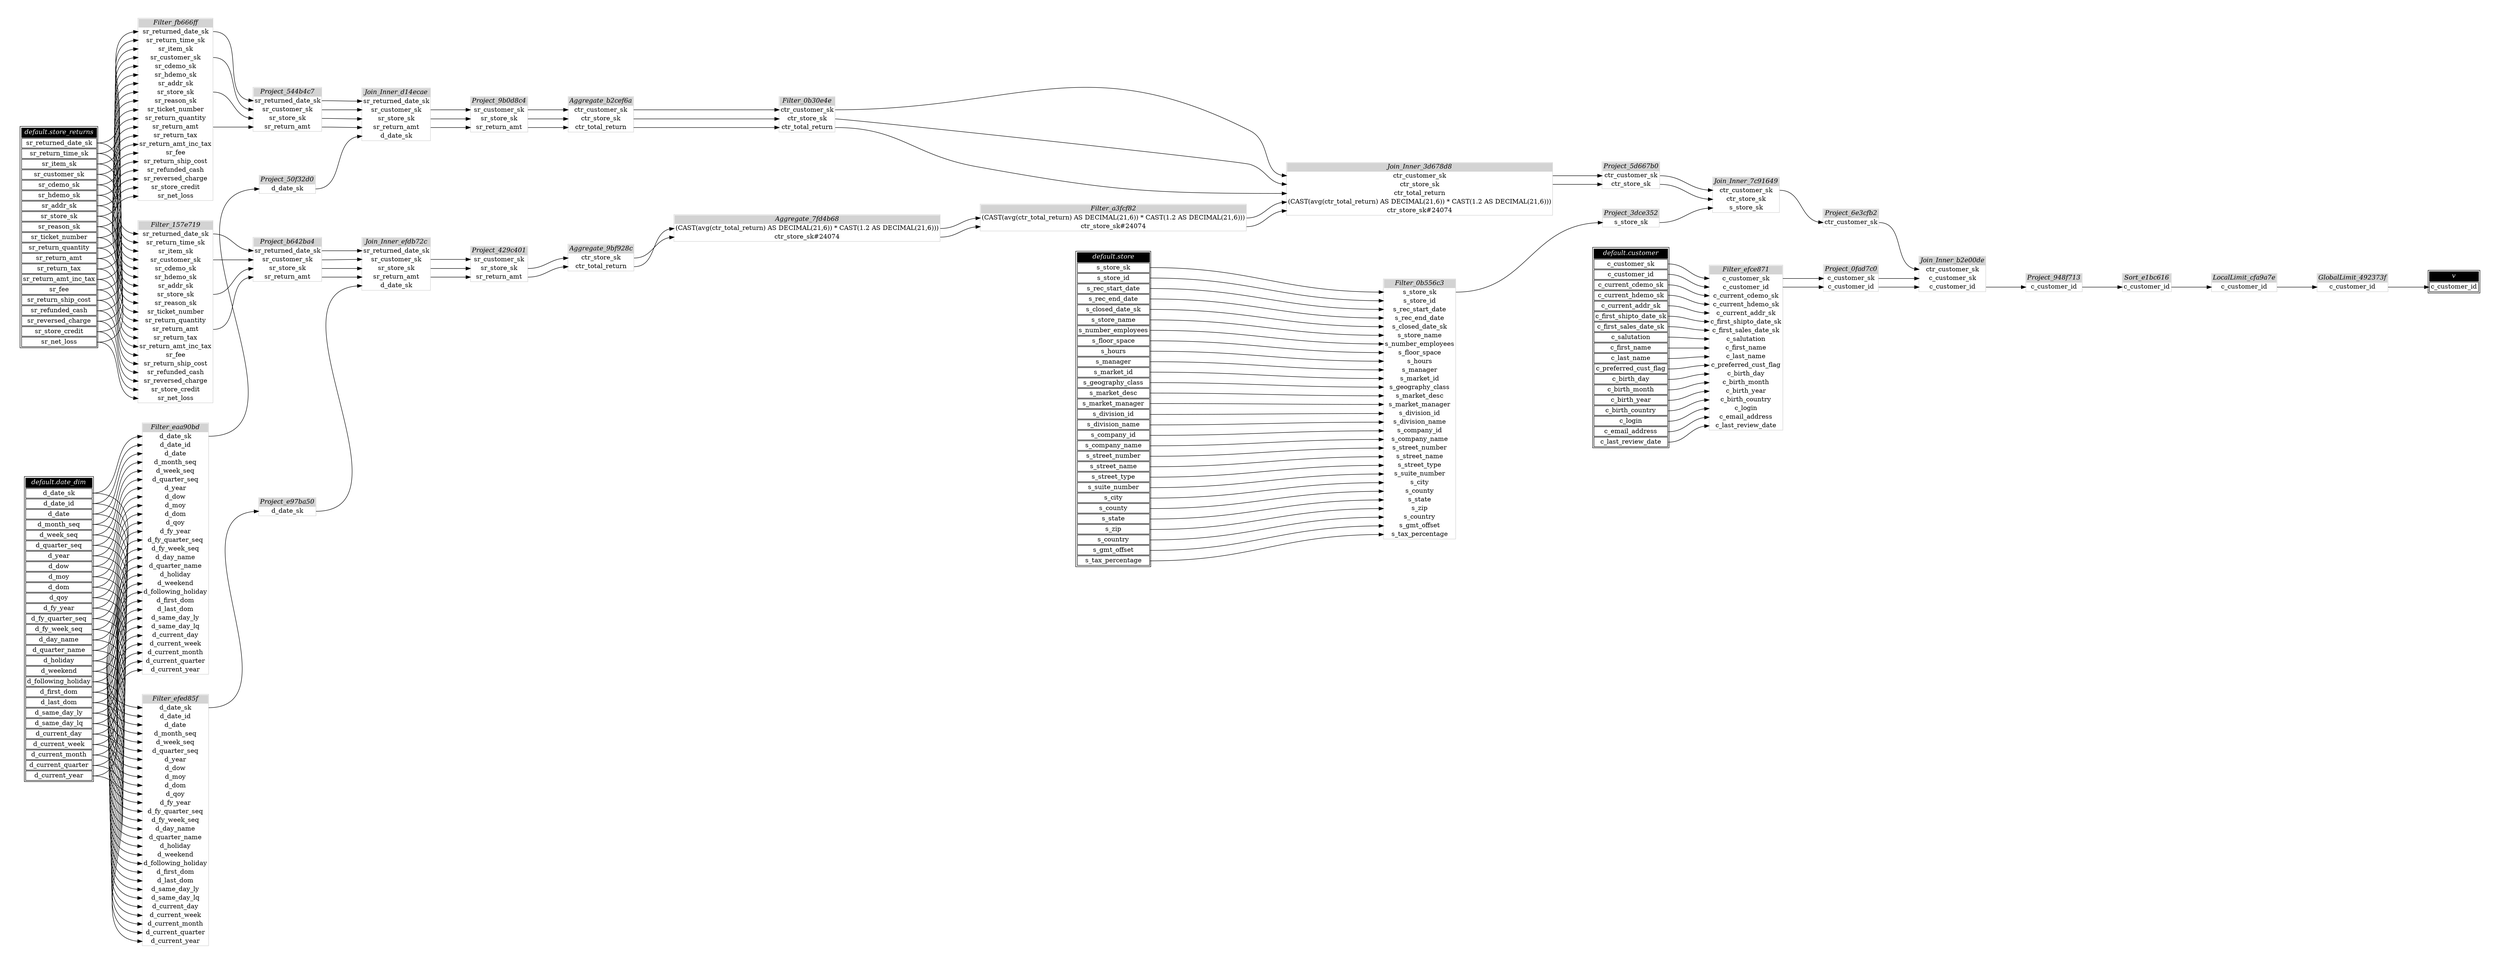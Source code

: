 // Automatically generated by TPCDSFlowTestSuite


digraph {
  graph [pad="0.5" nodesep="0.5" ranksep="1" fontname="Helvetica" rankdir=LR];
  node [shape=plaintext]

  
"Aggregate_7fd4b68" [label=<
<table color="lightgray" border="1" cellborder="0" cellspacing="0">
  <tr><td bgcolor="lightgray" port="nodeName"><i>Aggregate_7fd4b68</i></td></tr>
  <tr><td port="0">(CAST(avg(ctr_total_return) AS DECIMAL(21,6)) * CAST(1.2 AS DECIMAL(21,6)))</td></tr>
<tr><td port="1">ctr_store_sk#24074</td></tr>
</table>>];
     

"Aggregate_9bf928c" [label=<
<table color="lightgray" border="1" cellborder="0" cellspacing="0">
  <tr><td bgcolor="lightgray" port="nodeName"><i>Aggregate_9bf928c</i></td></tr>
  <tr><td port="0">ctr_store_sk</td></tr>
<tr><td port="1">ctr_total_return</td></tr>
</table>>];
     

"Aggregate_b2cef6a" [label=<
<table color="lightgray" border="1" cellborder="0" cellspacing="0">
  <tr><td bgcolor="lightgray" port="nodeName"><i>Aggregate_b2cef6a</i></td></tr>
  <tr><td port="0">ctr_customer_sk</td></tr>
<tr><td port="1">ctr_store_sk</td></tr>
<tr><td port="2">ctr_total_return</td></tr>
</table>>];
     

"Filter_0b30e4e" [label=<
<table color="lightgray" border="1" cellborder="0" cellspacing="0">
  <tr><td bgcolor="lightgray" port="nodeName"><i>Filter_0b30e4e</i></td></tr>
  <tr><td port="0">ctr_customer_sk</td></tr>
<tr><td port="1">ctr_store_sk</td></tr>
<tr><td port="2">ctr_total_return</td></tr>
</table>>];
     

"Filter_0b556c3" [label=<
<table color="lightgray" border="1" cellborder="0" cellspacing="0">
  <tr><td bgcolor="lightgray" port="nodeName"><i>Filter_0b556c3</i></td></tr>
  <tr><td port="0">s_store_sk</td></tr>
<tr><td port="1">s_store_id</td></tr>
<tr><td port="2">s_rec_start_date</td></tr>
<tr><td port="3">s_rec_end_date</td></tr>
<tr><td port="4">s_closed_date_sk</td></tr>
<tr><td port="5">s_store_name</td></tr>
<tr><td port="6">s_number_employees</td></tr>
<tr><td port="7">s_floor_space</td></tr>
<tr><td port="8">s_hours</td></tr>
<tr><td port="9">s_manager</td></tr>
<tr><td port="10">s_market_id</td></tr>
<tr><td port="11">s_geography_class</td></tr>
<tr><td port="12">s_market_desc</td></tr>
<tr><td port="13">s_market_manager</td></tr>
<tr><td port="14">s_division_id</td></tr>
<tr><td port="15">s_division_name</td></tr>
<tr><td port="16">s_company_id</td></tr>
<tr><td port="17">s_company_name</td></tr>
<tr><td port="18">s_street_number</td></tr>
<tr><td port="19">s_street_name</td></tr>
<tr><td port="20">s_street_type</td></tr>
<tr><td port="21">s_suite_number</td></tr>
<tr><td port="22">s_city</td></tr>
<tr><td port="23">s_county</td></tr>
<tr><td port="24">s_state</td></tr>
<tr><td port="25">s_zip</td></tr>
<tr><td port="26">s_country</td></tr>
<tr><td port="27">s_gmt_offset</td></tr>
<tr><td port="28">s_tax_percentage</td></tr>
</table>>];
     

"Filter_157e719" [label=<
<table color="lightgray" border="1" cellborder="0" cellspacing="0">
  <tr><td bgcolor="lightgray" port="nodeName"><i>Filter_157e719</i></td></tr>
  <tr><td port="0">sr_returned_date_sk</td></tr>
<tr><td port="1">sr_return_time_sk</td></tr>
<tr><td port="2">sr_item_sk</td></tr>
<tr><td port="3">sr_customer_sk</td></tr>
<tr><td port="4">sr_cdemo_sk</td></tr>
<tr><td port="5">sr_hdemo_sk</td></tr>
<tr><td port="6">sr_addr_sk</td></tr>
<tr><td port="7">sr_store_sk</td></tr>
<tr><td port="8">sr_reason_sk</td></tr>
<tr><td port="9">sr_ticket_number</td></tr>
<tr><td port="10">sr_return_quantity</td></tr>
<tr><td port="11">sr_return_amt</td></tr>
<tr><td port="12">sr_return_tax</td></tr>
<tr><td port="13">sr_return_amt_inc_tax</td></tr>
<tr><td port="14">sr_fee</td></tr>
<tr><td port="15">sr_return_ship_cost</td></tr>
<tr><td port="16">sr_refunded_cash</td></tr>
<tr><td port="17">sr_reversed_charge</td></tr>
<tr><td port="18">sr_store_credit</td></tr>
<tr><td port="19">sr_net_loss</td></tr>
</table>>];
     

"Filter_a3fcf82" [label=<
<table color="lightgray" border="1" cellborder="0" cellspacing="0">
  <tr><td bgcolor="lightgray" port="nodeName"><i>Filter_a3fcf82</i></td></tr>
  <tr><td port="0">(CAST(avg(ctr_total_return) AS DECIMAL(21,6)) * CAST(1.2 AS DECIMAL(21,6)))</td></tr>
<tr><td port="1">ctr_store_sk#24074</td></tr>
</table>>];
     

"Filter_eaa90bd" [label=<
<table color="lightgray" border="1" cellborder="0" cellspacing="0">
  <tr><td bgcolor="lightgray" port="nodeName"><i>Filter_eaa90bd</i></td></tr>
  <tr><td port="0">d_date_sk</td></tr>
<tr><td port="1">d_date_id</td></tr>
<tr><td port="2">d_date</td></tr>
<tr><td port="3">d_month_seq</td></tr>
<tr><td port="4">d_week_seq</td></tr>
<tr><td port="5">d_quarter_seq</td></tr>
<tr><td port="6">d_year</td></tr>
<tr><td port="7">d_dow</td></tr>
<tr><td port="8">d_moy</td></tr>
<tr><td port="9">d_dom</td></tr>
<tr><td port="10">d_qoy</td></tr>
<tr><td port="11">d_fy_year</td></tr>
<tr><td port="12">d_fy_quarter_seq</td></tr>
<tr><td port="13">d_fy_week_seq</td></tr>
<tr><td port="14">d_day_name</td></tr>
<tr><td port="15">d_quarter_name</td></tr>
<tr><td port="16">d_holiday</td></tr>
<tr><td port="17">d_weekend</td></tr>
<tr><td port="18">d_following_holiday</td></tr>
<tr><td port="19">d_first_dom</td></tr>
<tr><td port="20">d_last_dom</td></tr>
<tr><td port="21">d_same_day_ly</td></tr>
<tr><td port="22">d_same_day_lq</td></tr>
<tr><td port="23">d_current_day</td></tr>
<tr><td port="24">d_current_week</td></tr>
<tr><td port="25">d_current_month</td></tr>
<tr><td port="26">d_current_quarter</td></tr>
<tr><td port="27">d_current_year</td></tr>
</table>>];
     

"Filter_efce871" [label=<
<table color="lightgray" border="1" cellborder="0" cellspacing="0">
  <tr><td bgcolor="lightgray" port="nodeName"><i>Filter_efce871</i></td></tr>
  <tr><td port="0">c_customer_sk</td></tr>
<tr><td port="1">c_customer_id</td></tr>
<tr><td port="2">c_current_cdemo_sk</td></tr>
<tr><td port="3">c_current_hdemo_sk</td></tr>
<tr><td port="4">c_current_addr_sk</td></tr>
<tr><td port="5">c_first_shipto_date_sk</td></tr>
<tr><td port="6">c_first_sales_date_sk</td></tr>
<tr><td port="7">c_salutation</td></tr>
<tr><td port="8">c_first_name</td></tr>
<tr><td port="9">c_last_name</td></tr>
<tr><td port="10">c_preferred_cust_flag</td></tr>
<tr><td port="11">c_birth_day</td></tr>
<tr><td port="12">c_birth_month</td></tr>
<tr><td port="13">c_birth_year</td></tr>
<tr><td port="14">c_birth_country</td></tr>
<tr><td port="15">c_login</td></tr>
<tr><td port="16">c_email_address</td></tr>
<tr><td port="17">c_last_review_date</td></tr>
</table>>];
     

"Filter_efed85f" [label=<
<table color="lightgray" border="1" cellborder="0" cellspacing="0">
  <tr><td bgcolor="lightgray" port="nodeName"><i>Filter_efed85f</i></td></tr>
  <tr><td port="0">d_date_sk</td></tr>
<tr><td port="1">d_date_id</td></tr>
<tr><td port="2">d_date</td></tr>
<tr><td port="3">d_month_seq</td></tr>
<tr><td port="4">d_week_seq</td></tr>
<tr><td port="5">d_quarter_seq</td></tr>
<tr><td port="6">d_year</td></tr>
<tr><td port="7">d_dow</td></tr>
<tr><td port="8">d_moy</td></tr>
<tr><td port="9">d_dom</td></tr>
<tr><td port="10">d_qoy</td></tr>
<tr><td port="11">d_fy_year</td></tr>
<tr><td port="12">d_fy_quarter_seq</td></tr>
<tr><td port="13">d_fy_week_seq</td></tr>
<tr><td port="14">d_day_name</td></tr>
<tr><td port="15">d_quarter_name</td></tr>
<tr><td port="16">d_holiday</td></tr>
<tr><td port="17">d_weekend</td></tr>
<tr><td port="18">d_following_holiday</td></tr>
<tr><td port="19">d_first_dom</td></tr>
<tr><td port="20">d_last_dom</td></tr>
<tr><td port="21">d_same_day_ly</td></tr>
<tr><td port="22">d_same_day_lq</td></tr>
<tr><td port="23">d_current_day</td></tr>
<tr><td port="24">d_current_week</td></tr>
<tr><td port="25">d_current_month</td></tr>
<tr><td port="26">d_current_quarter</td></tr>
<tr><td port="27">d_current_year</td></tr>
</table>>];
     

"Filter_fb666ff" [label=<
<table color="lightgray" border="1" cellborder="0" cellspacing="0">
  <tr><td bgcolor="lightgray" port="nodeName"><i>Filter_fb666ff</i></td></tr>
  <tr><td port="0">sr_returned_date_sk</td></tr>
<tr><td port="1">sr_return_time_sk</td></tr>
<tr><td port="2">sr_item_sk</td></tr>
<tr><td port="3">sr_customer_sk</td></tr>
<tr><td port="4">sr_cdemo_sk</td></tr>
<tr><td port="5">sr_hdemo_sk</td></tr>
<tr><td port="6">sr_addr_sk</td></tr>
<tr><td port="7">sr_store_sk</td></tr>
<tr><td port="8">sr_reason_sk</td></tr>
<tr><td port="9">sr_ticket_number</td></tr>
<tr><td port="10">sr_return_quantity</td></tr>
<tr><td port="11">sr_return_amt</td></tr>
<tr><td port="12">sr_return_tax</td></tr>
<tr><td port="13">sr_return_amt_inc_tax</td></tr>
<tr><td port="14">sr_fee</td></tr>
<tr><td port="15">sr_return_ship_cost</td></tr>
<tr><td port="16">sr_refunded_cash</td></tr>
<tr><td port="17">sr_reversed_charge</td></tr>
<tr><td port="18">sr_store_credit</td></tr>
<tr><td port="19">sr_net_loss</td></tr>
</table>>];
     

"GlobalLimit_492373f" [label=<
<table color="lightgray" border="1" cellborder="0" cellspacing="0">
  <tr><td bgcolor="lightgray" port="nodeName"><i>GlobalLimit_492373f</i></td></tr>
  <tr><td port="0">c_customer_id</td></tr>
</table>>];
     

"Join_Inner_3d678d8" [label=<
<table color="lightgray" border="1" cellborder="0" cellspacing="0">
  <tr><td bgcolor="lightgray" port="nodeName"><i>Join_Inner_3d678d8</i></td></tr>
  <tr><td port="0">ctr_customer_sk</td></tr>
<tr><td port="1">ctr_store_sk</td></tr>
<tr><td port="2">ctr_total_return</td></tr>
<tr><td port="3">(CAST(avg(ctr_total_return) AS DECIMAL(21,6)) * CAST(1.2 AS DECIMAL(21,6)))</td></tr>
<tr><td port="4">ctr_store_sk#24074</td></tr>
</table>>];
     

"Join_Inner_7c91649" [label=<
<table color="lightgray" border="1" cellborder="0" cellspacing="0">
  <tr><td bgcolor="lightgray" port="nodeName"><i>Join_Inner_7c91649</i></td></tr>
  <tr><td port="0">ctr_customer_sk</td></tr>
<tr><td port="1">ctr_store_sk</td></tr>
<tr><td port="2">s_store_sk</td></tr>
</table>>];
     

"Join_Inner_b2e00de" [label=<
<table color="lightgray" border="1" cellborder="0" cellspacing="0">
  <tr><td bgcolor="lightgray" port="nodeName"><i>Join_Inner_b2e00de</i></td></tr>
  <tr><td port="0">ctr_customer_sk</td></tr>
<tr><td port="1">c_customer_sk</td></tr>
<tr><td port="2">c_customer_id</td></tr>
</table>>];
     

"Join_Inner_d14ecae" [label=<
<table color="lightgray" border="1" cellborder="0" cellspacing="0">
  <tr><td bgcolor="lightgray" port="nodeName"><i>Join_Inner_d14ecae</i></td></tr>
  <tr><td port="0">sr_returned_date_sk</td></tr>
<tr><td port="1">sr_customer_sk</td></tr>
<tr><td port="2">sr_store_sk</td></tr>
<tr><td port="3">sr_return_amt</td></tr>
<tr><td port="4">d_date_sk</td></tr>
</table>>];
     

"Join_Inner_efdb72c" [label=<
<table color="lightgray" border="1" cellborder="0" cellspacing="0">
  <tr><td bgcolor="lightgray" port="nodeName"><i>Join_Inner_efdb72c</i></td></tr>
  <tr><td port="0">sr_returned_date_sk</td></tr>
<tr><td port="1">sr_customer_sk</td></tr>
<tr><td port="2">sr_store_sk</td></tr>
<tr><td port="3">sr_return_amt</td></tr>
<tr><td port="4">d_date_sk</td></tr>
</table>>];
     

"LocalLimit_cfa9a7e" [label=<
<table color="lightgray" border="1" cellborder="0" cellspacing="0">
  <tr><td bgcolor="lightgray" port="nodeName"><i>LocalLimit_cfa9a7e</i></td></tr>
  <tr><td port="0">c_customer_id</td></tr>
</table>>];
     

"Project_0fad7c0" [label=<
<table color="lightgray" border="1" cellborder="0" cellspacing="0">
  <tr><td bgcolor="lightgray" port="nodeName"><i>Project_0fad7c0</i></td></tr>
  <tr><td port="0">c_customer_sk</td></tr>
<tr><td port="1">c_customer_id</td></tr>
</table>>];
     

"Project_3dce352" [label=<
<table color="lightgray" border="1" cellborder="0" cellspacing="0">
  <tr><td bgcolor="lightgray" port="nodeName"><i>Project_3dce352</i></td></tr>
  <tr><td port="0">s_store_sk</td></tr>
</table>>];
     

"Project_429c401" [label=<
<table color="lightgray" border="1" cellborder="0" cellspacing="0">
  <tr><td bgcolor="lightgray" port="nodeName"><i>Project_429c401</i></td></tr>
  <tr><td port="0">sr_customer_sk</td></tr>
<tr><td port="1">sr_store_sk</td></tr>
<tr><td port="2">sr_return_amt</td></tr>
</table>>];
     

"Project_50f32d0" [label=<
<table color="lightgray" border="1" cellborder="0" cellspacing="0">
  <tr><td bgcolor="lightgray" port="nodeName"><i>Project_50f32d0</i></td></tr>
  <tr><td port="0">d_date_sk</td></tr>
</table>>];
     

"Project_544b4c7" [label=<
<table color="lightgray" border="1" cellborder="0" cellspacing="0">
  <tr><td bgcolor="lightgray" port="nodeName"><i>Project_544b4c7</i></td></tr>
  <tr><td port="0">sr_returned_date_sk</td></tr>
<tr><td port="1">sr_customer_sk</td></tr>
<tr><td port="2">sr_store_sk</td></tr>
<tr><td port="3">sr_return_amt</td></tr>
</table>>];
     

"Project_5d667b0" [label=<
<table color="lightgray" border="1" cellborder="0" cellspacing="0">
  <tr><td bgcolor="lightgray" port="nodeName"><i>Project_5d667b0</i></td></tr>
  <tr><td port="0">ctr_customer_sk</td></tr>
<tr><td port="1">ctr_store_sk</td></tr>
</table>>];
     

"Project_6e3cfb2" [label=<
<table color="lightgray" border="1" cellborder="0" cellspacing="0">
  <tr><td bgcolor="lightgray" port="nodeName"><i>Project_6e3cfb2</i></td></tr>
  <tr><td port="0">ctr_customer_sk</td></tr>
</table>>];
     

"Project_948f713" [label=<
<table color="lightgray" border="1" cellborder="0" cellspacing="0">
  <tr><td bgcolor="lightgray" port="nodeName"><i>Project_948f713</i></td></tr>
  <tr><td port="0">c_customer_id</td></tr>
</table>>];
     

"Project_9b0d8c4" [label=<
<table color="lightgray" border="1" cellborder="0" cellspacing="0">
  <tr><td bgcolor="lightgray" port="nodeName"><i>Project_9b0d8c4</i></td></tr>
  <tr><td port="0">sr_customer_sk</td></tr>
<tr><td port="1">sr_store_sk</td></tr>
<tr><td port="2">sr_return_amt</td></tr>
</table>>];
     

"Project_b642ba4" [label=<
<table color="lightgray" border="1" cellborder="0" cellspacing="0">
  <tr><td bgcolor="lightgray" port="nodeName"><i>Project_b642ba4</i></td></tr>
  <tr><td port="0">sr_returned_date_sk</td></tr>
<tr><td port="1">sr_customer_sk</td></tr>
<tr><td port="2">sr_store_sk</td></tr>
<tr><td port="3">sr_return_amt</td></tr>
</table>>];
     

"Project_e97ba50" [label=<
<table color="lightgray" border="1" cellborder="0" cellspacing="0">
  <tr><td bgcolor="lightgray" port="nodeName"><i>Project_e97ba50</i></td></tr>
  <tr><td port="0">d_date_sk</td></tr>
</table>>];
     

"Sort_e1bc616" [label=<
<table color="lightgray" border="1" cellborder="0" cellspacing="0">
  <tr><td bgcolor="lightgray" port="nodeName"><i>Sort_e1bc616</i></td></tr>
  <tr><td port="0">c_customer_id</td></tr>
</table>>];
     

"default.customer" [color="black" label=<
<table>
  <tr><td bgcolor="black" port="nodeName"><i><font color="white">default.customer</font></i></td></tr>
  <tr><td port="0">c_customer_sk</td></tr>
<tr><td port="1">c_customer_id</td></tr>
<tr><td port="2">c_current_cdemo_sk</td></tr>
<tr><td port="3">c_current_hdemo_sk</td></tr>
<tr><td port="4">c_current_addr_sk</td></tr>
<tr><td port="5">c_first_shipto_date_sk</td></tr>
<tr><td port="6">c_first_sales_date_sk</td></tr>
<tr><td port="7">c_salutation</td></tr>
<tr><td port="8">c_first_name</td></tr>
<tr><td port="9">c_last_name</td></tr>
<tr><td port="10">c_preferred_cust_flag</td></tr>
<tr><td port="11">c_birth_day</td></tr>
<tr><td port="12">c_birth_month</td></tr>
<tr><td port="13">c_birth_year</td></tr>
<tr><td port="14">c_birth_country</td></tr>
<tr><td port="15">c_login</td></tr>
<tr><td port="16">c_email_address</td></tr>
<tr><td port="17">c_last_review_date</td></tr>
</table>>];
     

"default.date_dim" [color="black" label=<
<table>
  <tr><td bgcolor="black" port="nodeName"><i><font color="white">default.date_dim</font></i></td></tr>
  <tr><td port="0">d_date_sk</td></tr>
<tr><td port="1">d_date_id</td></tr>
<tr><td port="2">d_date</td></tr>
<tr><td port="3">d_month_seq</td></tr>
<tr><td port="4">d_week_seq</td></tr>
<tr><td port="5">d_quarter_seq</td></tr>
<tr><td port="6">d_year</td></tr>
<tr><td port="7">d_dow</td></tr>
<tr><td port="8">d_moy</td></tr>
<tr><td port="9">d_dom</td></tr>
<tr><td port="10">d_qoy</td></tr>
<tr><td port="11">d_fy_year</td></tr>
<tr><td port="12">d_fy_quarter_seq</td></tr>
<tr><td port="13">d_fy_week_seq</td></tr>
<tr><td port="14">d_day_name</td></tr>
<tr><td port="15">d_quarter_name</td></tr>
<tr><td port="16">d_holiday</td></tr>
<tr><td port="17">d_weekend</td></tr>
<tr><td port="18">d_following_holiday</td></tr>
<tr><td port="19">d_first_dom</td></tr>
<tr><td port="20">d_last_dom</td></tr>
<tr><td port="21">d_same_day_ly</td></tr>
<tr><td port="22">d_same_day_lq</td></tr>
<tr><td port="23">d_current_day</td></tr>
<tr><td port="24">d_current_week</td></tr>
<tr><td port="25">d_current_month</td></tr>
<tr><td port="26">d_current_quarter</td></tr>
<tr><td port="27">d_current_year</td></tr>
</table>>];
     

"default.store" [color="black" label=<
<table>
  <tr><td bgcolor="black" port="nodeName"><i><font color="white">default.store</font></i></td></tr>
  <tr><td port="0">s_store_sk</td></tr>
<tr><td port="1">s_store_id</td></tr>
<tr><td port="2">s_rec_start_date</td></tr>
<tr><td port="3">s_rec_end_date</td></tr>
<tr><td port="4">s_closed_date_sk</td></tr>
<tr><td port="5">s_store_name</td></tr>
<tr><td port="6">s_number_employees</td></tr>
<tr><td port="7">s_floor_space</td></tr>
<tr><td port="8">s_hours</td></tr>
<tr><td port="9">s_manager</td></tr>
<tr><td port="10">s_market_id</td></tr>
<tr><td port="11">s_geography_class</td></tr>
<tr><td port="12">s_market_desc</td></tr>
<tr><td port="13">s_market_manager</td></tr>
<tr><td port="14">s_division_id</td></tr>
<tr><td port="15">s_division_name</td></tr>
<tr><td port="16">s_company_id</td></tr>
<tr><td port="17">s_company_name</td></tr>
<tr><td port="18">s_street_number</td></tr>
<tr><td port="19">s_street_name</td></tr>
<tr><td port="20">s_street_type</td></tr>
<tr><td port="21">s_suite_number</td></tr>
<tr><td port="22">s_city</td></tr>
<tr><td port="23">s_county</td></tr>
<tr><td port="24">s_state</td></tr>
<tr><td port="25">s_zip</td></tr>
<tr><td port="26">s_country</td></tr>
<tr><td port="27">s_gmt_offset</td></tr>
<tr><td port="28">s_tax_percentage</td></tr>
</table>>];
     

"default.store_returns" [color="black" label=<
<table>
  <tr><td bgcolor="black" port="nodeName"><i><font color="white">default.store_returns</font></i></td></tr>
  <tr><td port="0">sr_returned_date_sk</td></tr>
<tr><td port="1">sr_return_time_sk</td></tr>
<tr><td port="2">sr_item_sk</td></tr>
<tr><td port="3">sr_customer_sk</td></tr>
<tr><td port="4">sr_cdemo_sk</td></tr>
<tr><td port="5">sr_hdemo_sk</td></tr>
<tr><td port="6">sr_addr_sk</td></tr>
<tr><td port="7">sr_store_sk</td></tr>
<tr><td port="8">sr_reason_sk</td></tr>
<tr><td port="9">sr_ticket_number</td></tr>
<tr><td port="10">sr_return_quantity</td></tr>
<tr><td port="11">sr_return_amt</td></tr>
<tr><td port="12">sr_return_tax</td></tr>
<tr><td port="13">sr_return_amt_inc_tax</td></tr>
<tr><td port="14">sr_fee</td></tr>
<tr><td port="15">sr_return_ship_cost</td></tr>
<tr><td port="16">sr_refunded_cash</td></tr>
<tr><td port="17">sr_reversed_charge</td></tr>
<tr><td port="18">sr_store_credit</td></tr>
<tr><td port="19">sr_net_loss</td></tr>
</table>>];
     

"v" [color="black" label=<
<table>
  <tr><td bgcolor="black" port="nodeName"><i><font color="white">v</font></i></td></tr>
  <tr><td port="0">c_customer_id</td></tr>
</table>>];
     
  "Aggregate_7fd4b68":0 -> "Filter_a3fcf82":0;
"Aggregate_7fd4b68":1 -> "Filter_a3fcf82":1;
"Aggregate_9bf928c":0 -> "Aggregate_7fd4b68":1;
"Aggregate_9bf928c":1 -> "Aggregate_7fd4b68":0;
"Aggregate_b2cef6a":0 -> "Filter_0b30e4e":0;
"Aggregate_b2cef6a":1 -> "Filter_0b30e4e":1;
"Aggregate_b2cef6a":2 -> "Filter_0b30e4e":2;
"Filter_0b30e4e":0 -> "Join_Inner_3d678d8":0;
"Filter_0b30e4e":1 -> "Join_Inner_3d678d8":1;
"Filter_0b30e4e":2 -> "Join_Inner_3d678d8":2;
"Filter_0b556c3":0 -> "Project_3dce352":0;
"Filter_157e719":0 -> "Project_b642ba4":0;
"Filter_157e719":11 -> "Project_b642ba4":3;
"Filter_157e719":3 -> "Project_b642ba4":1;
"Filter_157e719":7 -> "Project_b642ba4":2;
"Filter_a3fcf82":0 -> "Join_Inner_3d678d8":3;
"Filter_a3fcf82":1 -> "Join_Inner_3d678d8":4;
"Filter_eaa90bd":0 -> "Project_50f32d0":0;
"Filter_efce871":0 -> "Project_0fad7c0":0;
"Filter_efce871":1 -> "Project_0fad7c0":1;
"Filter_efed85f":0 -> "Project_e97ba50":0;
"Filter_fb666ff":0 -> "Project_544b4c7":0;
"Filter_fb666ff":11 -> "Project_544b4c7":3;
"Filter_fb666ff":3 -> "Project_544b4c7":1;
"Filter_fb666ff":7 -> "Project_544b4c7":2;
"GlobalLimit_492373f":0 -> "v":0;
"Join_Inner_3d678d8":0 -> "Project_5d667b0":0;
"Join_Inner_3d678d8":1 -> "Project_5d667b0":1;
"Join_Inner_7c91649":0 -> "Project_6e3cfb2":0;
"Join_Inner_b2e00de":2 -> "Project_948f713":0;
"Join_Inner_d14ecae":1 -> "Project_9b0d8c4":0;
"Join_Inner_d14ecae":2 -> "Project_9b0d8c4":1;
"Join_Inner_d14ecae":3 -> "Project_9b0d8c4":2;
"Join_Inner_efdb72c":1 -> "Project_429c401":0;
"Join_Inner_efdb72c":2 -> "Project_429c401":1;
"Join_Inner_efdb72c":3 -> "Project_429c401":2;
"LocalLimit_cfa9a7e":0 -> "GlobalLimit_492373f":0;
"Project_0fad7c0":0 -> "Join_Inner_b2e00de":1;
"Project_0fad7c0":1 -> "Join_Inner_b2e00de":2;
"Project_3dce352":0 -> "Join_Inner_7c91649":2;
"Project_429c401":1 -> "Aggregate_9bf928c":0;
"Project_429c401":2 -> "Aggregate_9bf928c":1;
"Project_50f32d0":0 -> "Join_Inner_d14ecae":4;
"Project_544b4c7":0 -> "Join_Inner_d14ecae":0;
"Project_544b4c7":1 -> "Join_Inner_d14ecae":1;
"Project_544b4c7":2 -> "Join_Inner_d14ecae":2;
"Project_544b4c7":3 -> "Join_Inner_d14ecae":3;
"Project_5d667b0":0 -> "Join_Inner_7c91649":0;
"Project_5d667b0":1 -> "Join_Inner_7c91649":1;
"Project_6e3cfb2":0 -> "Join_Inner_b2e00de":0;
"Project_948f713":0 -> "Sort_e1bc616":0;
"Project_9b0d8c4":0 -> "Aggregate_b2cef6a":0;
"Project_9b0d8c4":1 -> "Aggregate_b2cef6a":1;
"Project_9b0d8c4":2 -> "Aggregate_b2cef6a":2;
"Project_b642ba4":0 -> "Join_Inner_efdb72c":0;
"Project_b642ba4":1 -> "Join_Inner_efdb72c":1;
"Project_b642ba4":2 -> "Join_Inner_efdb72c":2;
"Project_b642ba4":3 -> "Join_Inner_efdb72c":3;
"Project_e97ba50":0 -> "Join_Inner_efdb72c":4;
"Sort_e1bc616":0 -> "LocalLimit_cfa9a7e":0;
"default.customer":0 -> "Filter_efce871":0;
"default.customer":1 -> "Filter_efce871":1;
"default.customer":10 -> "Filter_efce871":10;
"default.customer":11 -> "Filter_efce871":11;
"default.customer":12 -> "Filter_efce871":12;
"default.customer":13 -> "Filter_efce871":13;
"default.customer":14 -> "Filter_efce871":14;
"default.customer":15 -> "Filter_efce871":15;
"default.customer":16 -> "Filter_efce871":16;
"default.customer":17 -> "Filter_efce871":17;
"default.customer":2 -> "Filter_efce871":2;
"default.customer":3 -> "Filter_efce871":3;
"default.customer":4 -> "Filter_efce871":4;
"default.customer":5 -> "Filter_efce871":5;
"default.customer":6 -> "Filter_efce871":6;
"default.customer":7 -> "Filter_efce871":7;
"default.customer":8 -> "Filter_efce871":8;
"default.customer":9 -> "Filter_efce871":9;
"default.date_dim":0 -> "Filter_eaa90bd":0;
"default.date_dim":0 -> "Filter_efed85f":0;
"default.date_dim":1 -> "Filter_eaa90bd":1;
"default.date_dim":1 -> "Filter_efed85f":1;
"default.date_dim":10 -> "Filter_eaa90bd":10;
"default.date_dim":10 -> "Filter_efed85f":10;
"default.date_dim":11 -> "Filter_eaa90bd":11;
"default.date_dim":11 -> "Filter_efed85f":11;
"default.date_dim":12 -> "Filter_eaa90bd":12;
"default.date_dim":12 -> "Filter_efed85f":12;
"default.date_dim":13 -> "Filter_eaa90bd":13;
"default.date_dim":13 -> "Filter_efed85f":13;
"default.date_dim":14 -> "Filter_eaa90bd":14;
"default.date_dim":14 -> "Filter_efed85f":14;
"default.date_dim":15 -> "Filter_eaa90bd":15;
"default.date_dim":15 -> "Filter_efed85f":15;
"default.date_dim":16 -> "Filter_eaa90bd":16;
"default.date_dim":16 -> "Filter_efed85f":16;
"default.date_dim":17 -> "Filter_eaa90bd":17;
"default.date_dim":17 -> "Filter_efed85f":17;
"default.date_dim":18 -> "Filter_eaa90bd":18;
"default.date_dim":18 -> "Filter_efed85f":18;
"default.date_dim":19 -> "Filter_eaa90bd":19;
"default.date_dim":19 -> "Filter_efed85f":19;
"default.date_dim":2 -> "Filter_eaa90bd":2;
"default.date_dim":2 -> "Filter_efed85f":2;
"default.date_dim":20 -> "Filter_eaa90bd":20;
"default.date_dim":20 -> "Filter_efed85f":20;
"default.date_dim":21 -> "Filter_eaa90bd":21;
"default.date_dim":21 -> "Filter_efed85f":21;
"default.date_dim":22 -> "Filter_eaa90bd":22;
"default.date_dim":22 -> "Filter_efed85f":22;
"default.date_dim":23 -> "Filter_eaa90bd":23;
"default.date_dim":23 -> "Filter_efed85f":23;
"default.date_dim":24 -> "Filter_eaa90bd":24;
"default.date_dim":24 -> "Filter_efed85f":24;
"default.date_dim":25 -> "Filter_eaa90bd":25;
"default.date_dim":25 -> "Filter_efed85f":25;
"default.date_dim":26 -> "Filter_eaa90bd":26;
"default.date_dim":26 -> "Filter_efed85f":26;
"default.date_dim":27 -> "Filter_eaa90bd":27;
"default.date_dim":27 -> "Filter_efed85f":27;
"default.date_dim":3 -> "Filter_eaa90bd":3;
"default.date_dim":3 -> "Filter_efed85f":3;
"default.date_dim":4 -> "Filter_eaa90bd":4;
"default.date_dim":4 -> "Filter_efed85f":4;
"default.date_dim":5 -> "Filter_eaa90bd":5;
"default.date_dim":5 -> "Filter_efed85f":5;
"default.date_dim":6 -> "Filter_eaa90bd":6;
"default.date_dim":6 -> "Filter_efed85f":6;
"default.date_dim":7 -> "Filter_eaa90bd":7;
"default.date_dim":7 -> "Filter_efed85f":7;
"default.date_dim":8 -> "Filter_eaa90bd":8;
"default.date_dim":8 -> "Filter_efed85f":8;
"default.date_dim":9 -> "Filter_eaa90bd":9;
"default.date_dim":9 -> "Filter_efed85f":9;
"default.store":0 -> "Filter_0b556c3":0;
"default.store":1 -> "Filter_0b556c3":1;
"default.store":10 -> "Filter_0b556c3":10;
"default.store":11 -> "Filter_0b556c3":11;
"default.store":12 -> "Filter_0b556c3":12;
"default.store":13 -> "Filter_0b556c3":13;
"default.store":14 -> "Filter_0b556c3":14;
"default.store":15 -> "Filter_0b556c3":15;
"default.store":16 -> "Filter_0b556c3":16;
"default.store":17 -> "Filter_0b556c3":17;
"default.store":18 -> "Filter_0b556c3":18;
"default.store":19 -> "Filter_0b556c3":19;
"default.store":2 -> "Filter_0b556c3":2;
"default.store":20 -> "Filter_0b556c3":20;
"default.store":21 -> "Filter_0b556c3":21;
"default.store":22 -> "Filter_0b556c3":22;
"default.store":23 -> "Filter_0b556c3":23;
"default.store":24 -> "Filter_0b556c3":24;
"default.store":25 -> "Filter_0b556c3":25;
"default.store":26 -> "Filter_0b556c3":26;
"default.store":27 -> "Filter_0b556c3":27;
"default.store":28 -> "Filter_0b556c3":28;
"default.store":3 -> "Filter_0b556c3":3;
"default.store":4 -> "Filter_0b556c3":4;
"default.store":5 -> "Filter_0b556c3":5;
"default.store":6 -> "Filter_0b556c3":6;
"default.store":7 -> "Filter_0b556c3":7;
"default.store":8 -> "Filter_0b556c3":8;
"default.store":9 -> "Filter_0b556c3":9;
"default.store_returns":0 -> "Filter_157e719":0;
"default.store_returns":0 -> "Filter_fb666ff":0;
"default.store_returns":1 -> "Filter_157e719":1;
"default.store_returns":1 -> "Filter_fb666ff":1;
"default.store_returns":10 -> "Filter_157e719":10;
"default.store_returns":10 -> "Filter_fb666ff":10;
"default.store_returns":11 -> "Filter_157e719":11;
"default.store_returns":11 -> "Filter_fb666ff":11;
"default.store_returns":12 -> "Filter_157e719":12;
"default.store_returns":12 -> "Filter_fb666ff":12;
"default.store_returns":13 -> "Filter_157e719":13;
"default.store_returns":13 -> "Filter_fb666ff":13;
"default.store_returns":14 -> "Filter_157e719":14;
"default.store_returns":14 -> "Filter_fb666ff":14;
"default.store_returns":15 -> "Filter_157e719":15;
"default.store_returns":15 -> "Filter_fb666ff":15;
"default.store_returns":16 -> "Filter_157e719":16;
"default.store_returns":16 -> "Filter_fb666ff":16;
"default.store_returns":17 -> "Filter_157e719":17;
"default.store_returns":17 -> "Filter_fb666ff":17;
"default.store_returns":18 -> "Filter_157e719":18;
"default.store_returns":18 -> "Filter_fb666ff":18;
"default.store_returns":19 -> "Filter_157e719":19;
"default.store_returns":19 -> "Filter_fb666ff":19;
"default.store_returns":2 -> "Filter_157e719":2;
"default.store_returns":2 -> "Filter_fb666ff":2;
"default.store_returns":3 -> "Filter_157e719":3;
"default.store_returns":3 -> "Filter_fb666ff":3;
"default.store_returns":4 -> "Filter_157e719":4;
"default.store_returns":4 -> "Filter_fb666ff":4;
"default.store_returns":5 -> "Filter_157e719":5;
"default.store_returns":5 -> "Filter_fb666ff":5;
"default.store_returns":6 -> "Filter_157e719":6;
"default.store_returns":6 -> "Filter_fb666ff":6;
"default.store_returns":7 -> "Filter_157e719":7;
"default.store_returns":7 -> "Filter_fb666ff":7;
"default.store_returns":8 -> "Filter_157e719":8;
"default.store_returns":8 -> "Filter_fb666ff":8;
"default.store_returns":9 -> "Filter_157e719":9;
"default.store_returns":9 -> "Filter_fb666ff":9;
}
       